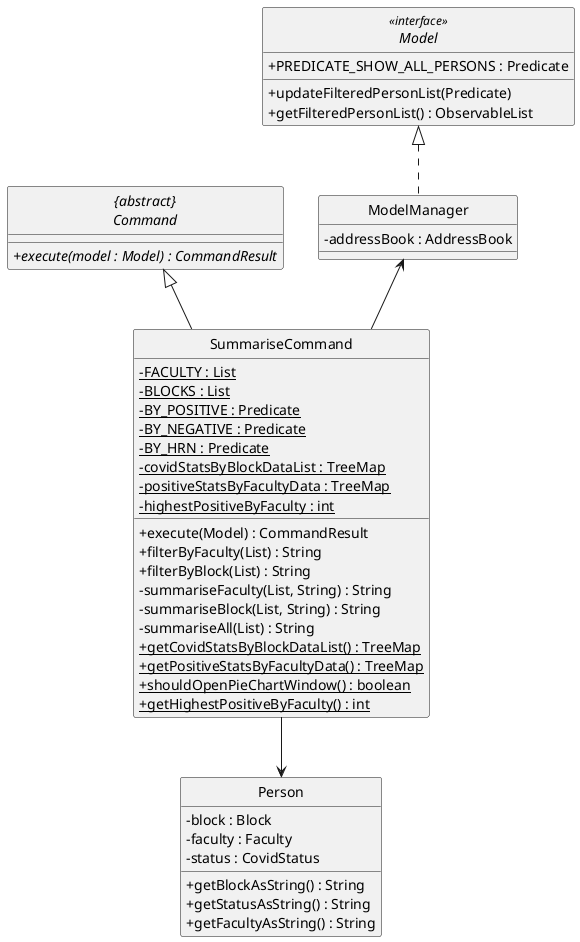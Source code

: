 @startuml
skinparam backgroundColor #ffffff
skinparam classAttributeIconSize 0
hide circle

abstract class "{abstract}\nCommand" {
    + {abstract} execute(model : Model) : CommandResult
}

interface Model <<interface>> {
    /' Fields '/
    +PREDICATE_SHOW_ALL_PERSONS : Predicate

    /' Methods '/
    + updateFilteredPersonList(Predicate)
    + getFilteredPersonList() : ObservableList
}

class ModelManager implements Model{
    -addressBook : AddressBook
}

class Person {
    /' Fields '/
     -block : Block
     -faculty : Faculty
     -status : CovidStatus

    /' Methods '/
    + getBlockAsString() : String
    + getStatusAsString() : String
    + getFacultyAsString() : String
}

class SummariseCommand {
    /' Fields '/
    - {static} FACULTY : List
    - {static} BLOCKS : List
    - {static} BY_POSITIVE : Predicate
    - {static} BY_NEGATIVE : Predicate
    - {static} BY_HRN : Predicate
    - {static} covidStatsByBlockDataList : TreeMap
    - {static} positiveStatsByFacultyData : TreeMap
    - {static} highestPositiveByFaculty : int

    /' Methods '/
    + execute(Model) : CommandResult
    + filterByFaculty(List) : String
    + filterByBlock(List) : String
    - summariseFaculty(List, String) : String
    - summariseBlock(List, String) : String
    - summariseAll(List) : String
    + {static} getCovidStatsByBlockDataList() : TreeMap
    + {static} getPositiveStatsByFacultyData() : TreeMap
    + {static} shouldOpenPieChartWindow() : boolean
    + {static} getHighestPositiveByFaculty() : int
}

ModelManager <-- SummariseCommand
"{abstract}\nCommand" <|-- SummariseCommand
SummariseCommand --> Person
@enduml
